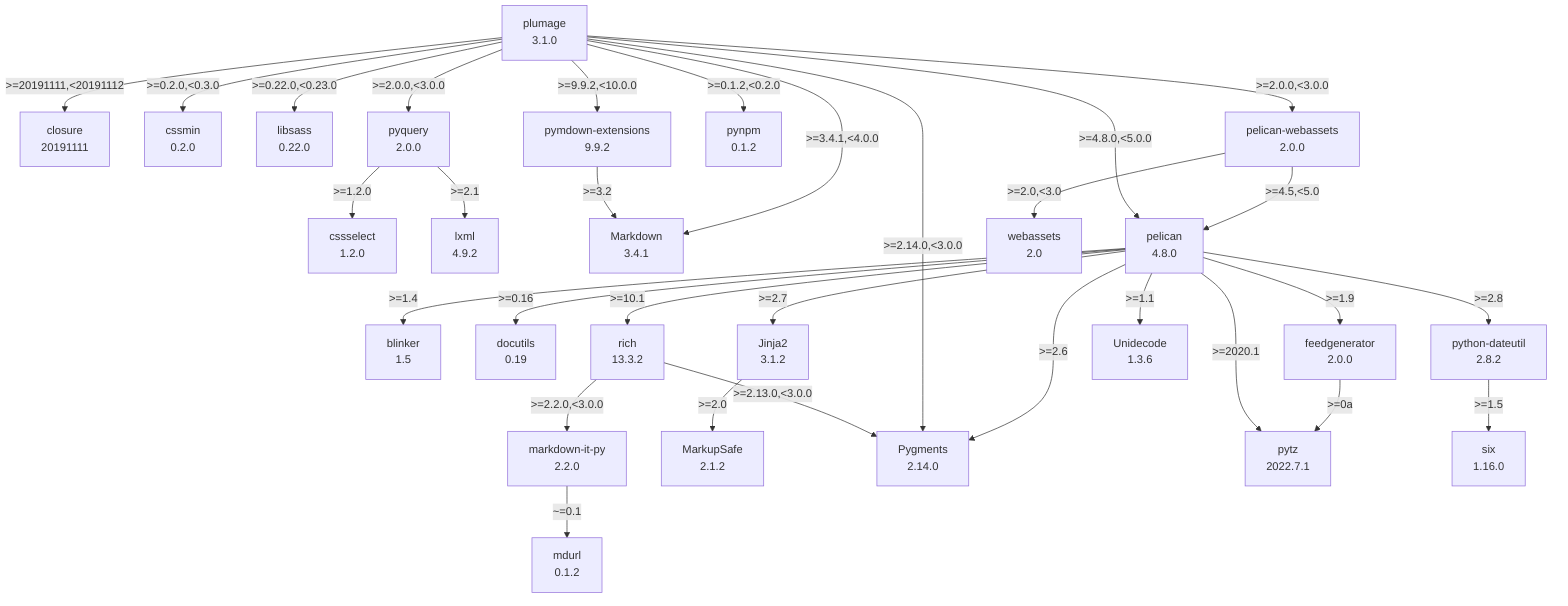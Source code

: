 flowchart TD
    classDef missing stroke-dasharray: 5
    blinker["blinker\n1.5"]
    closure["closure\n20191111"]
    cssmin["cssmin\n0.2.0"]
    cssselect["cssselect\n1.2.0"]
    docutils["docutils\n0.19"]
    feedgenerator["feedgenerator\n2.0.0"]
    jinja2["Jinja2\n3.1.2"]
    libsass["libsass\n0.22.0"]
    lxml["lxml\n4.9.2"]
    markdown-it-py["markdown-it-py\n2.2.0"]
    markdown["Markdown\n3.4.1"]
    markupsafe["MarkupSafe\n2.1.2"]
    mdurl["mdurl\n0.1.2"]
    pelican-webassets["pelican-webassets\n2.0.0"]
    pelican["pelican\n4.8.0"]
    plumage["plumage\n3.1.0"]
    pygments["Pygments\n2.14.0"]
    pymdown-extensions["pymdown-extensions\n9.9.2"]
    pynpm["pynpm\n0.1.2"]
    pyquery["pyquery\n2.0.0"]
    python-dateutil["python-dateutil\n2.8.2"]
    pytz["pytz\n2022.7.1"]
    rich["rich\n13.3.2"]
    six["six\n1.16.0"]
    unidecode["Unidecode\n1.3.6"]
    webassets["webassets\n2.0"]
    feedgenerator -- ">=0a" --> pytz
    jinja2 -- ">=2.0" --> markupsafe
    markdown-it-py -- "~=0.1" --> mdurl
    pelican -- ">=0.16" --> docutils
    pelican -- ">=1.1" --> unidecode
    pelican -- ">=1.4" --> blinker
    pelican -- ">=1.9" --> feedgenerator
    pelican -- ">=10.1" --> rich
    pelican -- ">=2.6" --> pygments
    pelican -- ">=2.7" --> jinja2
    pelican -- ">=2.8" --> python-dateutil
    pelican -- ">=2020.1" --> pytz
    pelican-webassets -- ">=2.0,<3.0" --> webassets
    pelican-webassets -- ">=4.5,<5.0" --> pelican
    plumage -- ">=0.1.2,<0.2.0" --> pynpm
    plumage -- ">=0.2.0,<0.3.0" --> cssmin
    plumage -- ">=0.22.0,<0.23.0" --> libsass
    plumage -- ">=2.0.0,<3.0.0" --> pelican-webassets
    plumage -- ">=2.0.0,<3.0.0" --> pyquery
    plumage -- ">=2.14.0,<3.0.0" --> pygments
    plumage -- ">=20191111,<20191112" --> closure
    plumage -- ">=3.4.1,<4.0.0" --> markdown
    plumage -- ">=4.8.0,<5.0.0" --> pelican
    plumage -- ">=9.9.2,<10.0.0" --> pymdown-extensions
    pymdown-extensions -- ">=3.2" --> markdown
    pyquery -- ">=1.2.0" --> cssselect
    pyquery -- ">=2.1" --> lxml
    python-dateutil -- ">=1.5" --> six
    rich -- ">=2.13.0,<3.0.0" --> pygments
    rich -- ">=2.2.0,<3.0.0" --> markdown-it-py